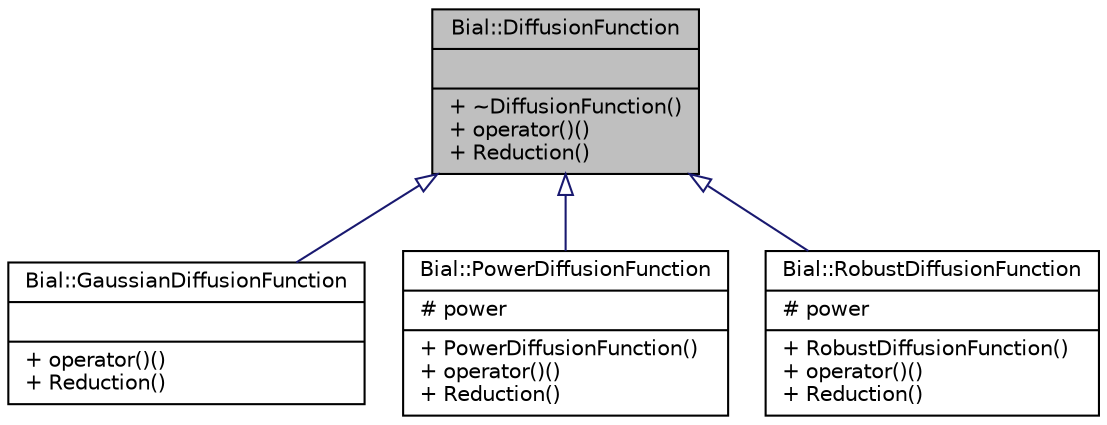 digraph "Bial::DiffusionFunction"
{
  edge [fontname="Helvetica",fontsize="10",labelfontname="Helvetica",labelfontsize="10"];
  node [fontname="Helvetica",fontsize="10",shape=record];
  Node1 [label="{Bial::DiffusionFunction\n||+ ~DiffusionFunction()\l+ operator()()\l+ Reduction()\l}",height=0.2,width=0.4,color="black", fillcolor="grey75", style="filled", fontcolor="black"];
  Node1 -> Node2 [dir="back",color="midnightblue",fontsize="10",style="solid",arrowtail="onormal",fontname="Helvetica"];
  Node2 [label="{Bial::GaussianDiffusionFunction\n||+ operator()()\l+ Reduction()\l}",height=0.2,width=0.4,color="black", fillcolor="white", style="filled",URL="$class_bial_1_1_gaussian_diffusion_function.html"];
  Node1 -> Node3 [dir="back",color="midnightblue",fontsize="10",style="solid",arrowtail="onormal",fontname="Helvetica"];
  Node3 [label="{Bial::PowerDiffusionFunction\n|# power\l|+ PowerDiffusionFunction()\l+ operator()()\l+ Reduction()\l}",height=0.2,width=0.4,color="black", fillcolor="white", style="filled",URL="$class_bial_1_1_power_diffusion_function.html"];
  Node1 -> Node4 [dir="back",color="midnightblue",fontsize="10",style="solid",arrowtail="onormal",fontname="Helvetica"];
  Node4 [label="{Bial::RobustDiffusionFunction\n|# power\l|+ RobustDiffusionFunction()\l+ operator()()\l+ Reduction()\l}",height=0.2,width=0.4,color="black", fillcolor="white", style="filled",URL="$class_bial_1_1_robust_diffusion_function.html"];
}
